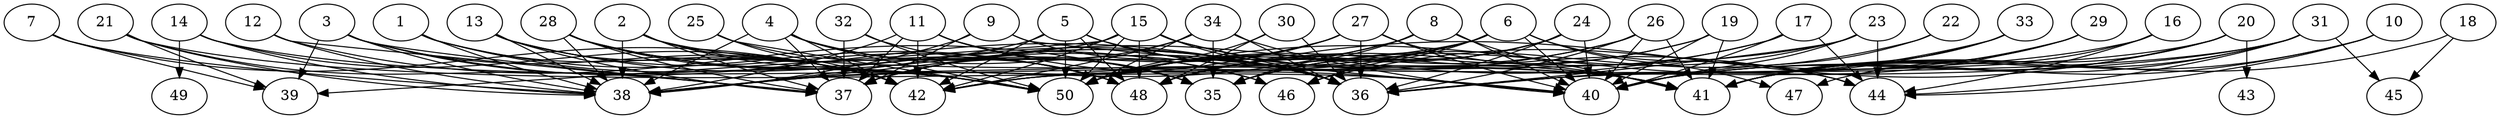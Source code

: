 // DAG automatically generated by daggen at Thu Oct  3 14:07:58 2019
// ./daggen --dot -n 50 --ccr 0.3 --fat 0.9 --regular 0.7 --density 0.5 --mindata 5242880 --maxdata 52428800 
digraph G {
  1 [size="122313387", alpha="0.13", expect_size="36694016"] 
  1 -> 38 [size ="36694016"]
  1 -> 42 [size ="36694016"]
  1 -> 48 [size ="36694016"]
  1 -> 50 [size ="36694016"]
  2 [size="123006293", alpha="0.03", expect_size="36901888"] 
  2 -> 37 [size ="36901888"]
  2 -> 38 [size ="36901888"]
  2 -> 41 [size ="36901888"]
  2 -> 48 [size ="36901888"]
  2 -> 50 [size ="36901888"]
  3 [size="149466453", alpha="0.03", expect_size="44839936"] 
  3 -> 36 [size ="44839936"]
  3 -> 37 [size ="44839936"]
  3 -> 38 [size ="44839936"]
  3 -> 39 [size ="44839936"]
  3 -> 42 [size ="44839936"]
  3 -> 50 [size ="44839936"]
  4 [size="35396267", alpha="0.12", expect_size="10618880"] 
  4 -> 35 [size ="10618880"]
  4 -> 36 [size ="10618880"]
  4 -> 37 [size ="10618880"]
  4 -> 38 [size ="10618880"]
  4 -> 42 [size ="10618880"]
  4 -> 48 [size ="10618880"]
  4 -> 50 [size ="10618880"]
  5 [size="95392427", alpha="0.16", expect_size="28617728"] 
  5 -> 36 [size ="28617728"]
  5 -> 38 [size ="28617728"]
  5 -> 41 [size ="28617728"]
  5 -> 42 [size ="28617728"]
  5 -> 48 [size ="28617728"]
  5 -> 50 [size ="28617728"]
  6 [size="143114240", alpha="0.20", expect_size="42934272"] 
  6 -> 37 [size ="42934272"]
  6 -> 38 [size ="42934272"]
  6 -> 40 [size ="42934272"]
  6 -> 42 [size ="42934272"]
  6 -> 44 [size ="42934272"]
  6 -> 46 [size ="42934272"]
  6 -> 47 [size ="42934272"]
  6 -> 48 [size ="42934272"]
  7 [size="157306880", alpha="0.05", expect_size="47192064"] 
  7 -> 38 [size ="47192064"]
  7 -> 39 [size ="47192064"]
  7 -> 42 [size ="47192064"]
  8 [size="170168320", alpha="0.05", expect_size="51050496"] 
  8 -> 35 [size ="51050496"]
  8 -> 38 [size ="51050496"]
  8 -> 40 [size ="51050496"]
  8 -> 41 [size ="51050496"]
  8 -> 50 [size ="51050496"]
  9 [size="173820587", alpha="0.01", expect_size="52146176"] 
  9 -> 36 [size ="52146176"]
  9 -> 37 [size ="52146176"]
  9 -> 38 [size ="52146176"]
  9 -> 40 [size ="52146176"]
  10 [size="171687253", alpha="0.12", expect_size="51506176"] 
  10 -> 40 [size ="51506176"]
  10 -> 41 [size ="51506176"]
  10 -> 44 [size ="51506176"]
  11 [size="85288960", alpha="0.19", expect_size="25586688"] 
  11 -> 35 [size ="25586688"]
  11 -> 37 [size ="25586688"]
  11 -> 38 [size ="25586688"]
  11 -> 40 [size ="25586688"]
  11 -> 42 [size ="25586688"]
  11 -> 46 [size ="25586688"]
  12 [size="28433067", alpha="0.13", expect_size="8529920"] 
  12 -> 35 [size ="8529920"]
  12 -> 37 [size ="8529920"]
  12 -> 38 [size ="8529920"]
  13 [size="49394347", alpha="0.07", expect_size="14818304"] 
  13 -> 36 [size ="14818304"]
  13 -> 37 [size ="14818304"]
  13 -> 38 [size ="14818304"]
  13 -> 42 [size ="14818304"]
  13 -> 48 [size ="14818304"]
  14 [size="69775360", alpha="0.14", expect_size="20932608"] 
  14 -> 38 [size ="20932608"]
  14 -> 41 [size ="20932608"]
  14 -> 42 [size ="20932608"]
  14 -> 49 [size ="20932608"]
  15 [size="162983253", alpha="0.10", expect_size="48894976"] 
  15 -> 36 [size ="48894976"]
  15 -> 38 [size ="48894976"]
  15 -> 39 [size ="48894976"]
  15 -> 41 [size ="48894976"]
  15 -> 42 [size ="48894976"]
  15 -> 44 [size ="48894976"]
  15 -> 48 [size ="48894976"]
  15 -> 50 [size ="48894976"]
  16 [size="127774720", alpha="0.14", expect_size="38332416"] 
  16 -> 41 [size ="38332416"]
  16 -> 42 [size ="38332416"]
  16 -> 44 [size ="38332416"]
  17 [size="124081493", alpha="0.12", expect_size="37224448"] 
  17 -> 37 [size ="37224448"]
  17 -> 40 [size ="37224448"]
  17 -> 44 [size ="37224448"]
  17 -> 48 [size ="37224448"]
  18 [size="163068587", alpha="0.11", expect_size="48920576"] 
  18 -> 41 [size ="48920576"]
  18 -> 45 [size ="48920576"]
  19 [size="45540693", alpha="0.02", expect_size="13662208"] 
  19 -> 40 [size ="13662208"]
  19 -> 41 [size ="13662208"]
  19 -> 48 [size ="13662208"]
  19 -> 50 [size ="13662208"]
  20 [size="50964480", alpha="0.20", expect_size="15289344"] 
  20 -> 36 [size ="15289344"]
  20 -> 40 [size ="15289344"]
  20 -> 43 [size ="15289344"]
  20 -> 47 [size ="15289344"]
  20 -> 48 [size ="15289344"]
  21 [size="143431680", alpha="0.11", expect_size="43029504"] 
  21 -> 37 [size ="43029504"]
  21 -> 38 [size ="43029504"]
  21 -> 39 [size ="43029504"]
  21 -> 40 [size ="43029504"]
  22 [size="138202453", alpha="0.15", expect_size="41460736"] 
  22 -> 35 [size ="41460736"]
  22 -> 40 [size ="41460736"]
  23 [size="79441920", alpha="0.16", expect_size="23832576"] 
  23 -> 35 [size ="23832576"]
  23 -> 36 [size ="23832576"]
  23 -> 40 [size ="23832576"]
  23 -> 42 [size ="23832576"]
  23 -> 44 [size ="23832576"]
  24 [size="135365973", alpha="0.19", expect_size="40609792"] 
  24 -> 35 [size ="40609792"]
  24 -> 36 [size ="40609792"]
  24 -> 40 [size ="40609792"]
  24 -> 48 [size ="40609792"]
  24 -> 50 [size ="40609792"]
  25 [size="88002560", alpha="0.12", expect_size="26400768"] 
  25 -> 42 [size ="26400768"]
  25 -> 48 [size ="26400768"]
  25 -> 50 [size ="26400768"]
  26 [size="168024747", alpha="0.02", expect_size="50407424"] 
  26 -> 36 [size ="50407424"]
  26 -> 37 [size ="50407424"]
  26 -> 40 [size ="50407424"]
  26 -> 41 [size ="50407424"]
  26 -> 50 [size ="50407424"]
  27 [size="120459947", alpha="0.09", expect_size="36137984"] 
  27 -> 36 [size ="36137984"]
  27 -> 37 [size ="36137984"]
  27 -> 38 [size ="36137984"]
  27 -> 40 [size ="36137984"]
  27 -> 41 [size ="36137984"]
  27 -> 50 [size ="36137984"]
  28 [size="54285653", alpha="0.15", expect_size="16285696"] 
  28 -> 36 [size ="16285696"]
  28 -> 37 [size ="16285696"]
  28 -> 38 [size ="16285696"]
  28 -> 42 [size ="16285696"]
  28 -> 46 [size ="16285696"]
  28 -> 50 [size ="16285696"]
  29 [size="143800320", alpha="0.01", expect_size="43140096"] 
  29 -> 36 [size ="43140096"]
  29 -> 41 [size ="43140096"]
  29 -> 46 [size ="43140096"]
  30 [size="163164160", alpha="0.07", expect_size="48949248"] 
  30 -> 36 [size ="48949248"]
  30 -> 48 [size ="48949248"]
  30 -> 50 [size ="48949248"]
  31 [size="162590720", alpha="0.01", expect_size="48777216"] 
  31 -> 36 [size ="48777216"]
  31 -> 40 [size ="48777216"]
  31 -> 41 [size ="48777216"]
  31 -> 42 [size ="48777216"]
  31 -> 44 [size ="48777216"]
  31 -> 45 [size ="48777216"]
  32 [size="89637547", alpha="0.17", expect_size="26891264"] 
  32 -> 35 [size ="26891264"]
  32 -> 37 [size ="26891264"]
  32 -> 50 [size ="26891264"]
  33 [size="49831253", alpha="0.17", expect_size="14949376"] 
  33 -> 36 [size ="14949376"]
  33 -> 41 [size ="14949376"]
  33 -> 50 [size ="14949376"]
  34 [size="17875627", alpha="0.04", expect_size="5362688"] 
  34 -> 35 [size ="5362688"]
  34 -> 36 [size ="5362688"]
  34 -> 37 [size ="5362688"]
  34 -> 40 [size ="5362688"]
  34 -> 42 [size ="5362688"]
  34 -> 50 [size ="5362688"]
  35 [size="168983893", alpha="0.09", expect_size="50695168"] 
  36 [size="109209600", alpha="0.08", expect_size="32762880"] 
  37 [size="121480533", alpha="0.01", expect_size="36444160"] 
  38 [size="31054507", alpha="0.12", expect_size="9316352"] 
  39 [size="147906560", alpha="0.07", expect_size="44371968"] 
  40 [size="156525227", alpha="0.06", expect_size="46957568"] 
  41 [size="53835093", alpha="0.01", expect_size="16150528"] 
  42 [size="64938667", alpha="0.11", expect_size="19481600"] 
  43 [size="43502933", alpha="0.09", expect_size="13050880"] 
  44 [size="21449387", alpha="0.02", expect_size="6434816"] 
  45 [size="51083947", alpha="0.05", expect_size="15325184"] 
  46 [size="120620373", alpha="0.06", expect_size="36186112"] 
  47 [size="25794560", alpha="0.00", expect_size="7738368"] 
  48 [size="30491307", alpha="0.19", expect_size="9147392"] 
  49 [size="123023360", alpha="0.15", expect_size="36907008"] 
  50 [size="174172160", alpha="0.08", expect_size="52251648"] 
}
